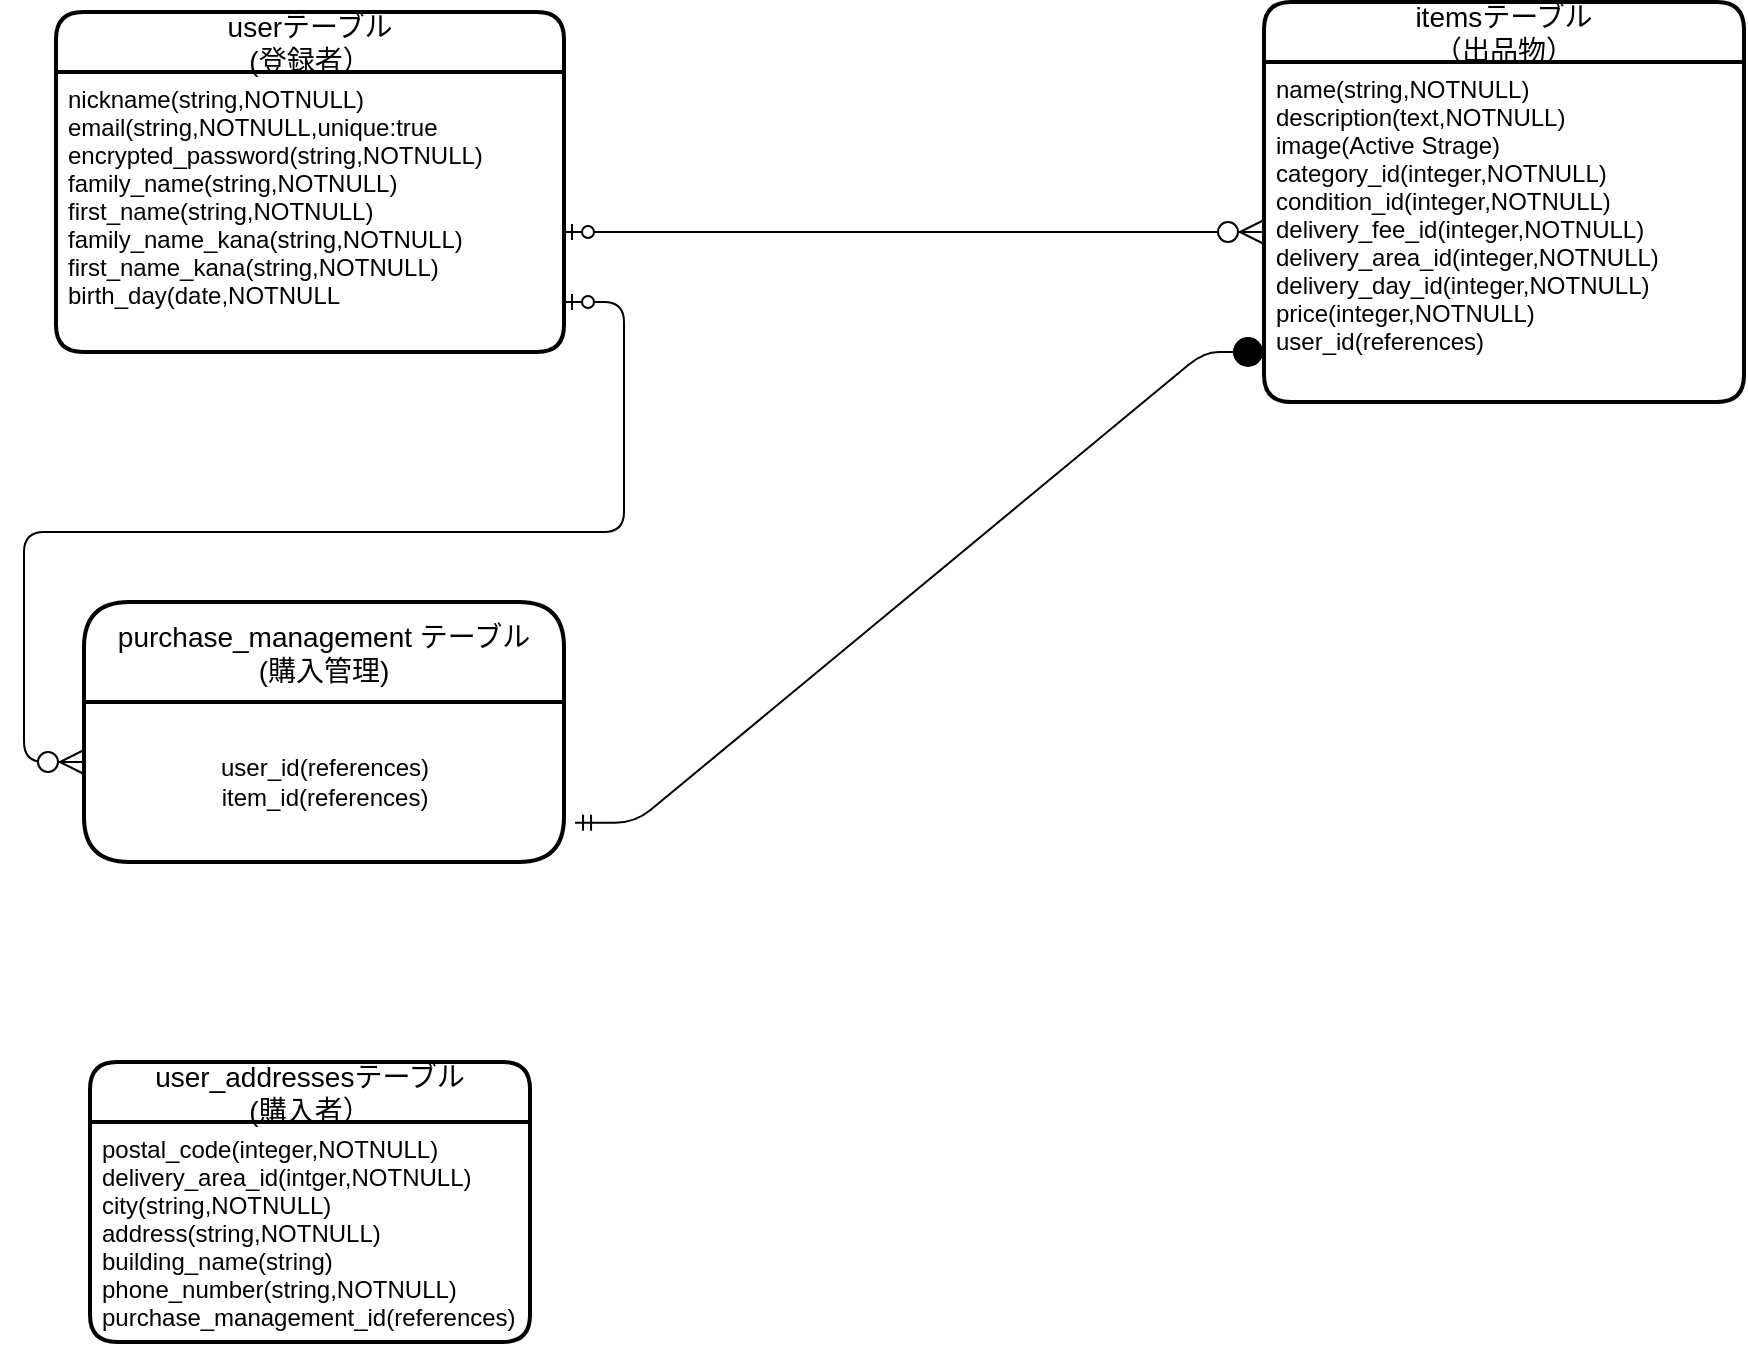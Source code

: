 <mxfile version="13.10.0" type="embed">
    <diagram id="CpGvS5UNnT9htFcDswzE" name="ページ1">
        <mxGraphModel dx="1006" dy="971" grid="1" gridSize="10" guides="1" tooltips="1" connect="1" arrows="1" fold="1" page="1" pageScale="1" pageWidth="827" pageHeight="1169" math="0" shadow="0">
            <root>
                <mxCell id="0"/>
                <mxCell id="1" parent="0"/>
                <mxCell id="8" value="userテーブル&#10;(登録者）" style="swimlane;childLayout=stackLayout;horizontal=1;startSize=30;horizontalStack=0;rounded=1;fontSize=14;fontStyle=0;strokeWidth=2;resizeParent=0;resizeLast=1;shadow=0;dashed=0;align=center;" vertex="1" parent="1">
                    <mxGeometry x="236" y="415" width="254" height="170" as="geometry"/>
                </mxCell>
                <mxCell id="9" value="nickname(string,NOTNULL)&#10;email(string,NOTNULL,unique:true&#10;encrypted_password(string,NOTNULL)&#10;family_name(string,NOTNULL)&#10;first_name(string,NOTNULL)&#10;family_name_kana(string,NOTNULL)&#10;first_name_kana(string,NOTNULL)&#10;birth_day(date,NOTNULL" style="align=left;strokeColor=none;fillColor=none;spacingLeft=4;fontSize=12;verticalAlign=top;resizable=0;rotatable=0;part=1;" vertex="1" parent="8">
                    <mxGeometry y="30" width="254" height="140" as="geometry"/>
                </mxCell>
                <mxCell id="10" value="itemsテーブル&#10;（出品物）" style="swimlane;childLayout=stackLayout;horizontal=1;startSize=30;horizontalStack=0;rounded=1;fontSize=14;fontStyle=0;strokeWidth=2;resizeParent=0;resizeLast=1;shadow=0;dashed=0;align=center;" vertex="1" parent="1">
                    <mxGeometry x="840" y="410" width="240" height="200" as="geometry"/>
                </mxCell>
                <mxCell id="11" value="name(string,NOTNULL)&#10;description(text,NOTNULL)&#10;image(Active Strage)&#10;category_id(integer,NOTNULL)&#10;condition_id(integer,NOTNULL)&#10;delivery_fee_id(integer,NOTNULL)&#10;delivery_area_id(integer,NOTNULL)&#10;delivery_day_id(integer,NOTNULL)&#10;price(integer,NOTNULL)&#10;user_id(references)&#10;" style="align=left;strokeColor=none;fillColor=none;spacingLeft=4;fontSize=12;verticalAlign=top;resizable=0;rotatable=0;part=1;" vertex="1" parent="10">
                    <mxGeometry y="30" width="240" height="170" as="geometry"/>
                </mxCell>
                <mxCell id="12" value="purchase_management テーブル&#10;(購入管理)" style="swimlane;childLayout=stackLayout;horizontal=1;startSize=50;horizontalStack=0;rounded=1;fontSize=14;fontStyle=0;strokeWidth=2;resizeParent=0;resizeLast=1;shadow=0;dashed=0;align=center;" vertex="1" parent="1">
                    <mxGeometry x="250" y="710" width="240" height="130" as="geometry"/>
                </mxCell>
                <mxCell id="15" value="&lt;span style=&quot;text-align: left&quot;&gt;user_id(references)&lt;br&gt;&lt;/span&gt;&lt;span style=&quot;text-align: left&quot;&gt;item_id(references)&lt;/span&gt;&lt;span style=&quot;text-align: left&quot;&gt;&lt;br&gt;&lt;/span&gt;" style="text;html=1;align=center;verticalAlign=middle;resizable=0;points=[];autosize=1;" vertex="1" parent="12">
                    <mxGeometry y="50" width="240" height="80" as="geometry"/>
                </mxCell>
                <mxCell id="16" value="user_addressesテーブル&#10;(購入者）" style="swimlane;childLayout=stackLayout;horizontal=1;startSize=30;horizontalStack=0;rounded=1;fontSize=14;fontStyle=0;strokeWidth=2;resizeParent=0;resizeLast=1;shadow=0;dashed=0;align=center;" vertex="1" parent="1">
                    <mxGeometry x="253" y="940" width="220" height="140" as="geometry"/>
                </mxCell>
                <mxCell id="17" value="postal_code(integer,NOTNULL)&#10;delivery_area_id(intger,NOTNULL)&#10;city(string,NOTNULL)&#10;address(string,NOTNULL)&#10;building_name(string)&#10;phone_number(string,NOTNULL)&#10;purchase_management_id(references)" style="align=left;strokeColor=none;fillColor=none;spacingLeft=4;fontSize=12;verticalAlign=top;resizable=0;rotatable=0;part=1;" vertex="1" parent="16">
                    <mxGeometry y="30" width="220" height="110" as="geometry"/>
                </mxCell>
                <mxCell id="18" value="" style="edgeStyle=entityRelationEdgeStyle;fontSize=12;html=1;endArrow=ERzeroToMany;startArrow=ERzeroToOne;entryX=0;entryY=0.5;entryDx=0;entryDy=0;strokeWidth=1;endSize=10;" edge="1" parent="1" target="11">
                    <mxGeometry width="100" height="100" relative="1" as="geometry">
                        <mxPoint x="490" y="525" as="sourcePoint"/>
                        <mxPoint x="590" y="415" as="targetPoint"/>
                    </mxGeometry>
                </mxCell>
                <mxCell id="19" value="" style="edgeStyle=entityRelationEdgeStyle;fontSize=12;html=1;endArrow=ERzeroToMany;startArrow=ERzeroToOne;strokeWidth=1;endSize=10;" edge="1" parent="1">
                    <mxGeometry width="100" height="100" relative="1" as="geometry">
                        <mxPoint x="490.0" y="560.0" as="sourcePoint"/>
                        <mxPoint x="250" y="790" as="targetPoint"/>
                    </mxGeometry>
                </mxCell>
                <mxCell id="22" value="" style="edgeStyle=entityRelationEdgeStyle;fontSize=12;html=1;endArrow=circle;startArrow=ERmandOne;strokeWidth=1;exitX=1.023;exitY=0.755;exitDx=0;exitDy=0;exitPerimeter=0;endFill=1;" edge="1" parent="1" source="15">
                    <mxGeometry width="100" height="100" relative="1" as="geometry">
                        <mxPoint x="740" y="685" as="sourcePoint"/>
                        <mxPoint x="840" y="585" as="targetPoint"/>
                    </mxGeometry>
                </mxCell>
            </root>
        </mxGraphModel>
    </diagram>
</mxfile>